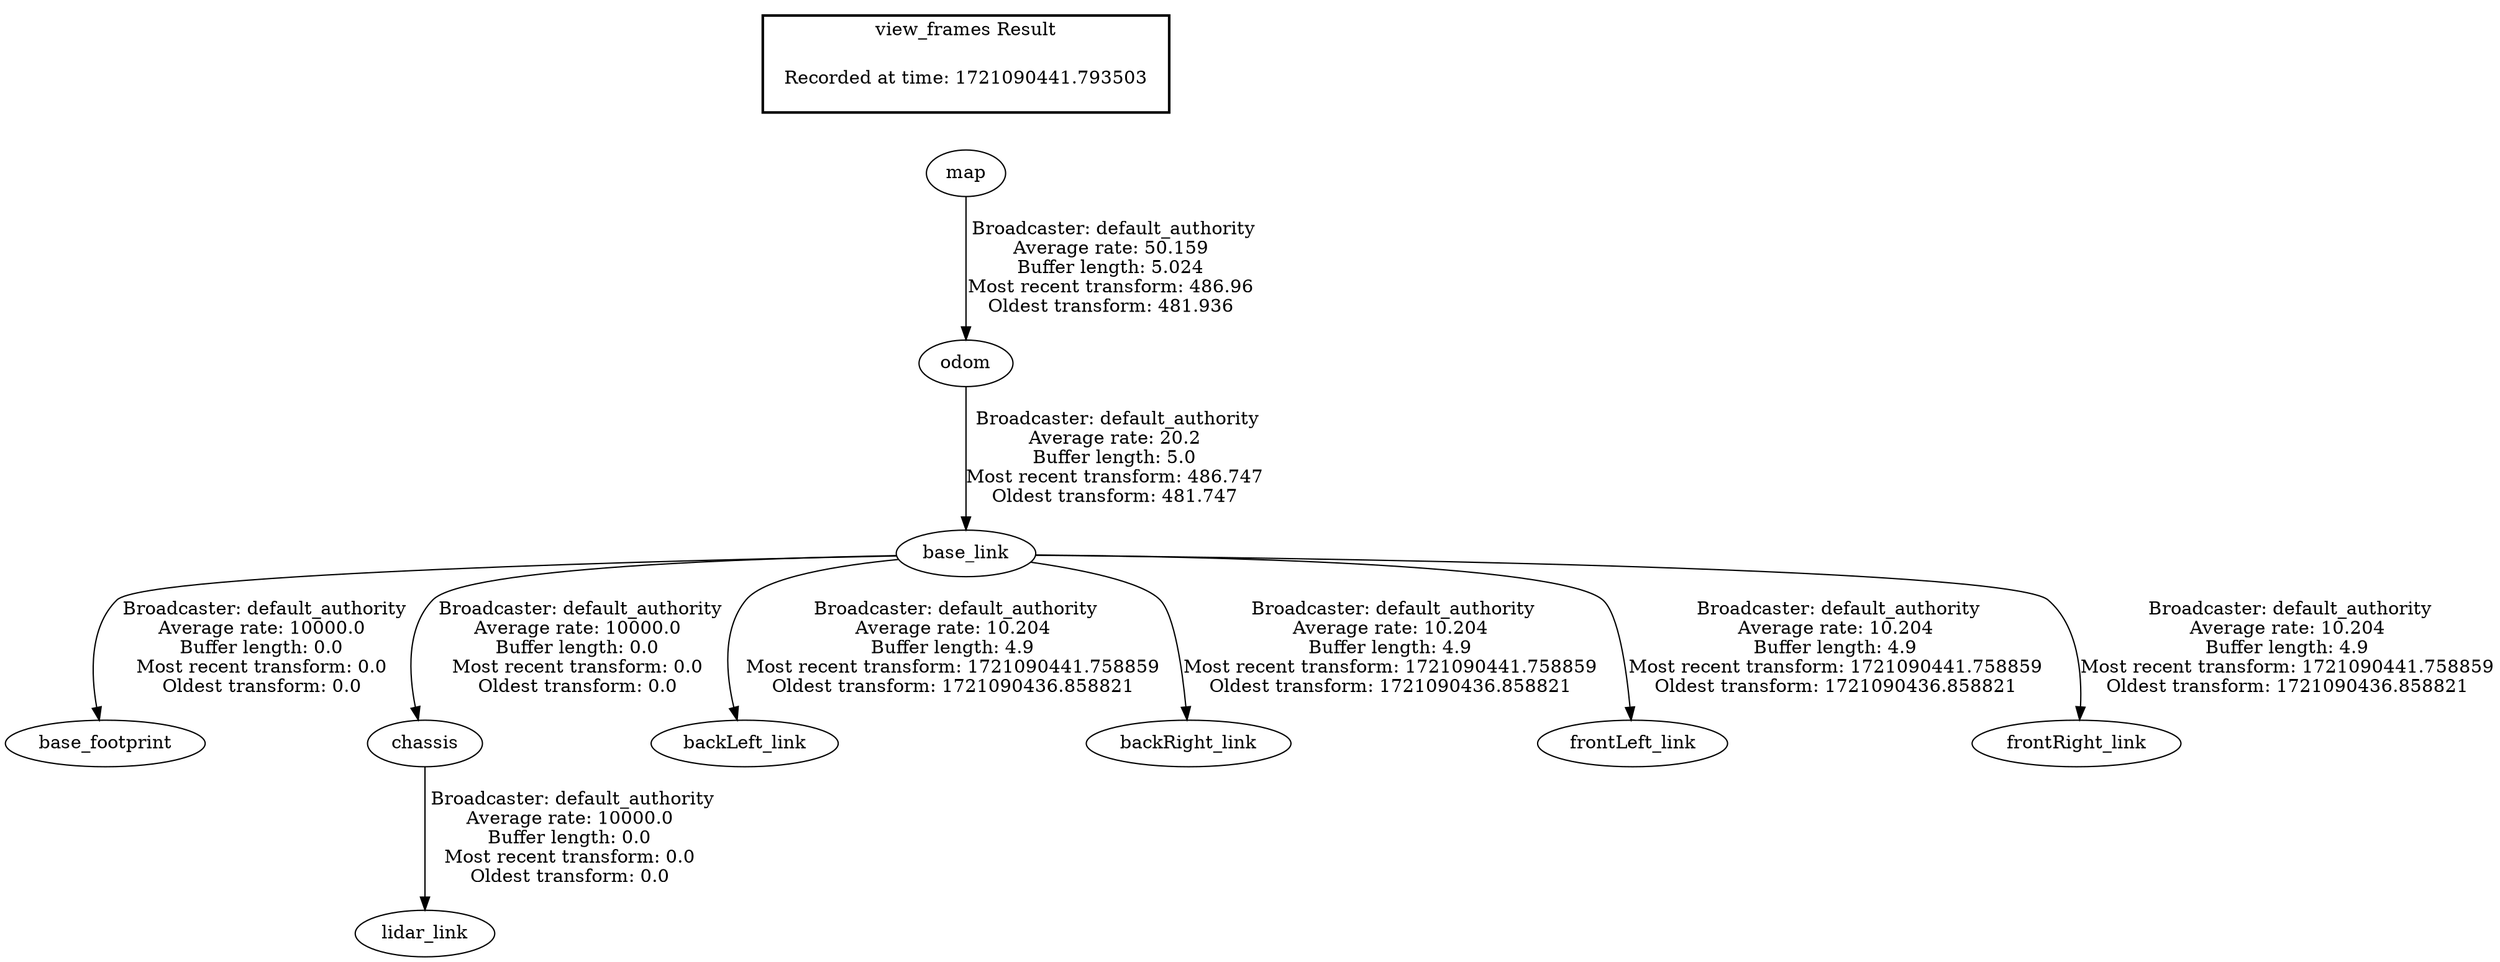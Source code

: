 digraph G {
"map" -> "odom"[label=" Broadcaster: default_authority\nAverage rate: 50.159\nBuffer length: 5.024\nMost recent transform: 486.96\nOldest transform: 481.936\n"];
"odom" -> "base_link"[label=" Broadcaster: default_authority\nAverage rate: 20.2\nBuffer length: 5.0\nMost recent transform: 486.747\nOldest transform: 481.747\n"];
"base_link" -> "base_footprint"[label=" Broadcaster: default_authority\nAverage rate: 10000.0\nBuffer length: 0.0\nMost recent transform: 0.0\nOldest transform: 0.0\n"];
"base_link" -> "chassis"[label=" Broadcaster: default_authority\nAverage rate: 10000.0\nBuffer length: 0.0\nMost recent transform: 0.0\nOldest transform: 0.0\n"];
"chassis" -> "lidar_link"[label=" Broadcaster: default_authority\nAverage rate: 10000.0\nBuffer length: 0.0\nMost recent transform: 0.0\nOldest transform: 0.0\n"];
"base_link" -> "backLeft_link"[label=" Broadcaster: default_authority\nAverage rate: 10.204\nBuffer length: 4.9\nMost recent transform: 1721090441.758859\nOldest transform: 1721090436.858821\n"];
"base_link" -> "backRight_link"[label=" Broadcaster: default_authority\nAverage rate: 10.204\nBuffer length: 4.9\nMost recent transform: 1721090441.758859\nOldest transform: 1721090436.858821\n"];
"base_link" -> "frontLeft_link"[label=" Broadcaster: default_authority\nAverage rate: 10.204\nBuffer length: 4.9\nMost recent transform: 1721090441.758859\nOldest transform: 1721090436.858821\n"];
"base_link" -> "frontRight_link"[label=" Broadcaster: default_authority\nAverage rate: 10.204\nBuffer length: 4.9\nMost recent transform: 1721090441.758859\nOldest transform: 1721090436.858821\n"];
edge [style=invis];
 subgraph cluster_legend { style=bold; color=black; label ="view_frames Result";
"Recorded at time: 1721090441.793503"[ shape=plaintext ] ;
}->"map";
}